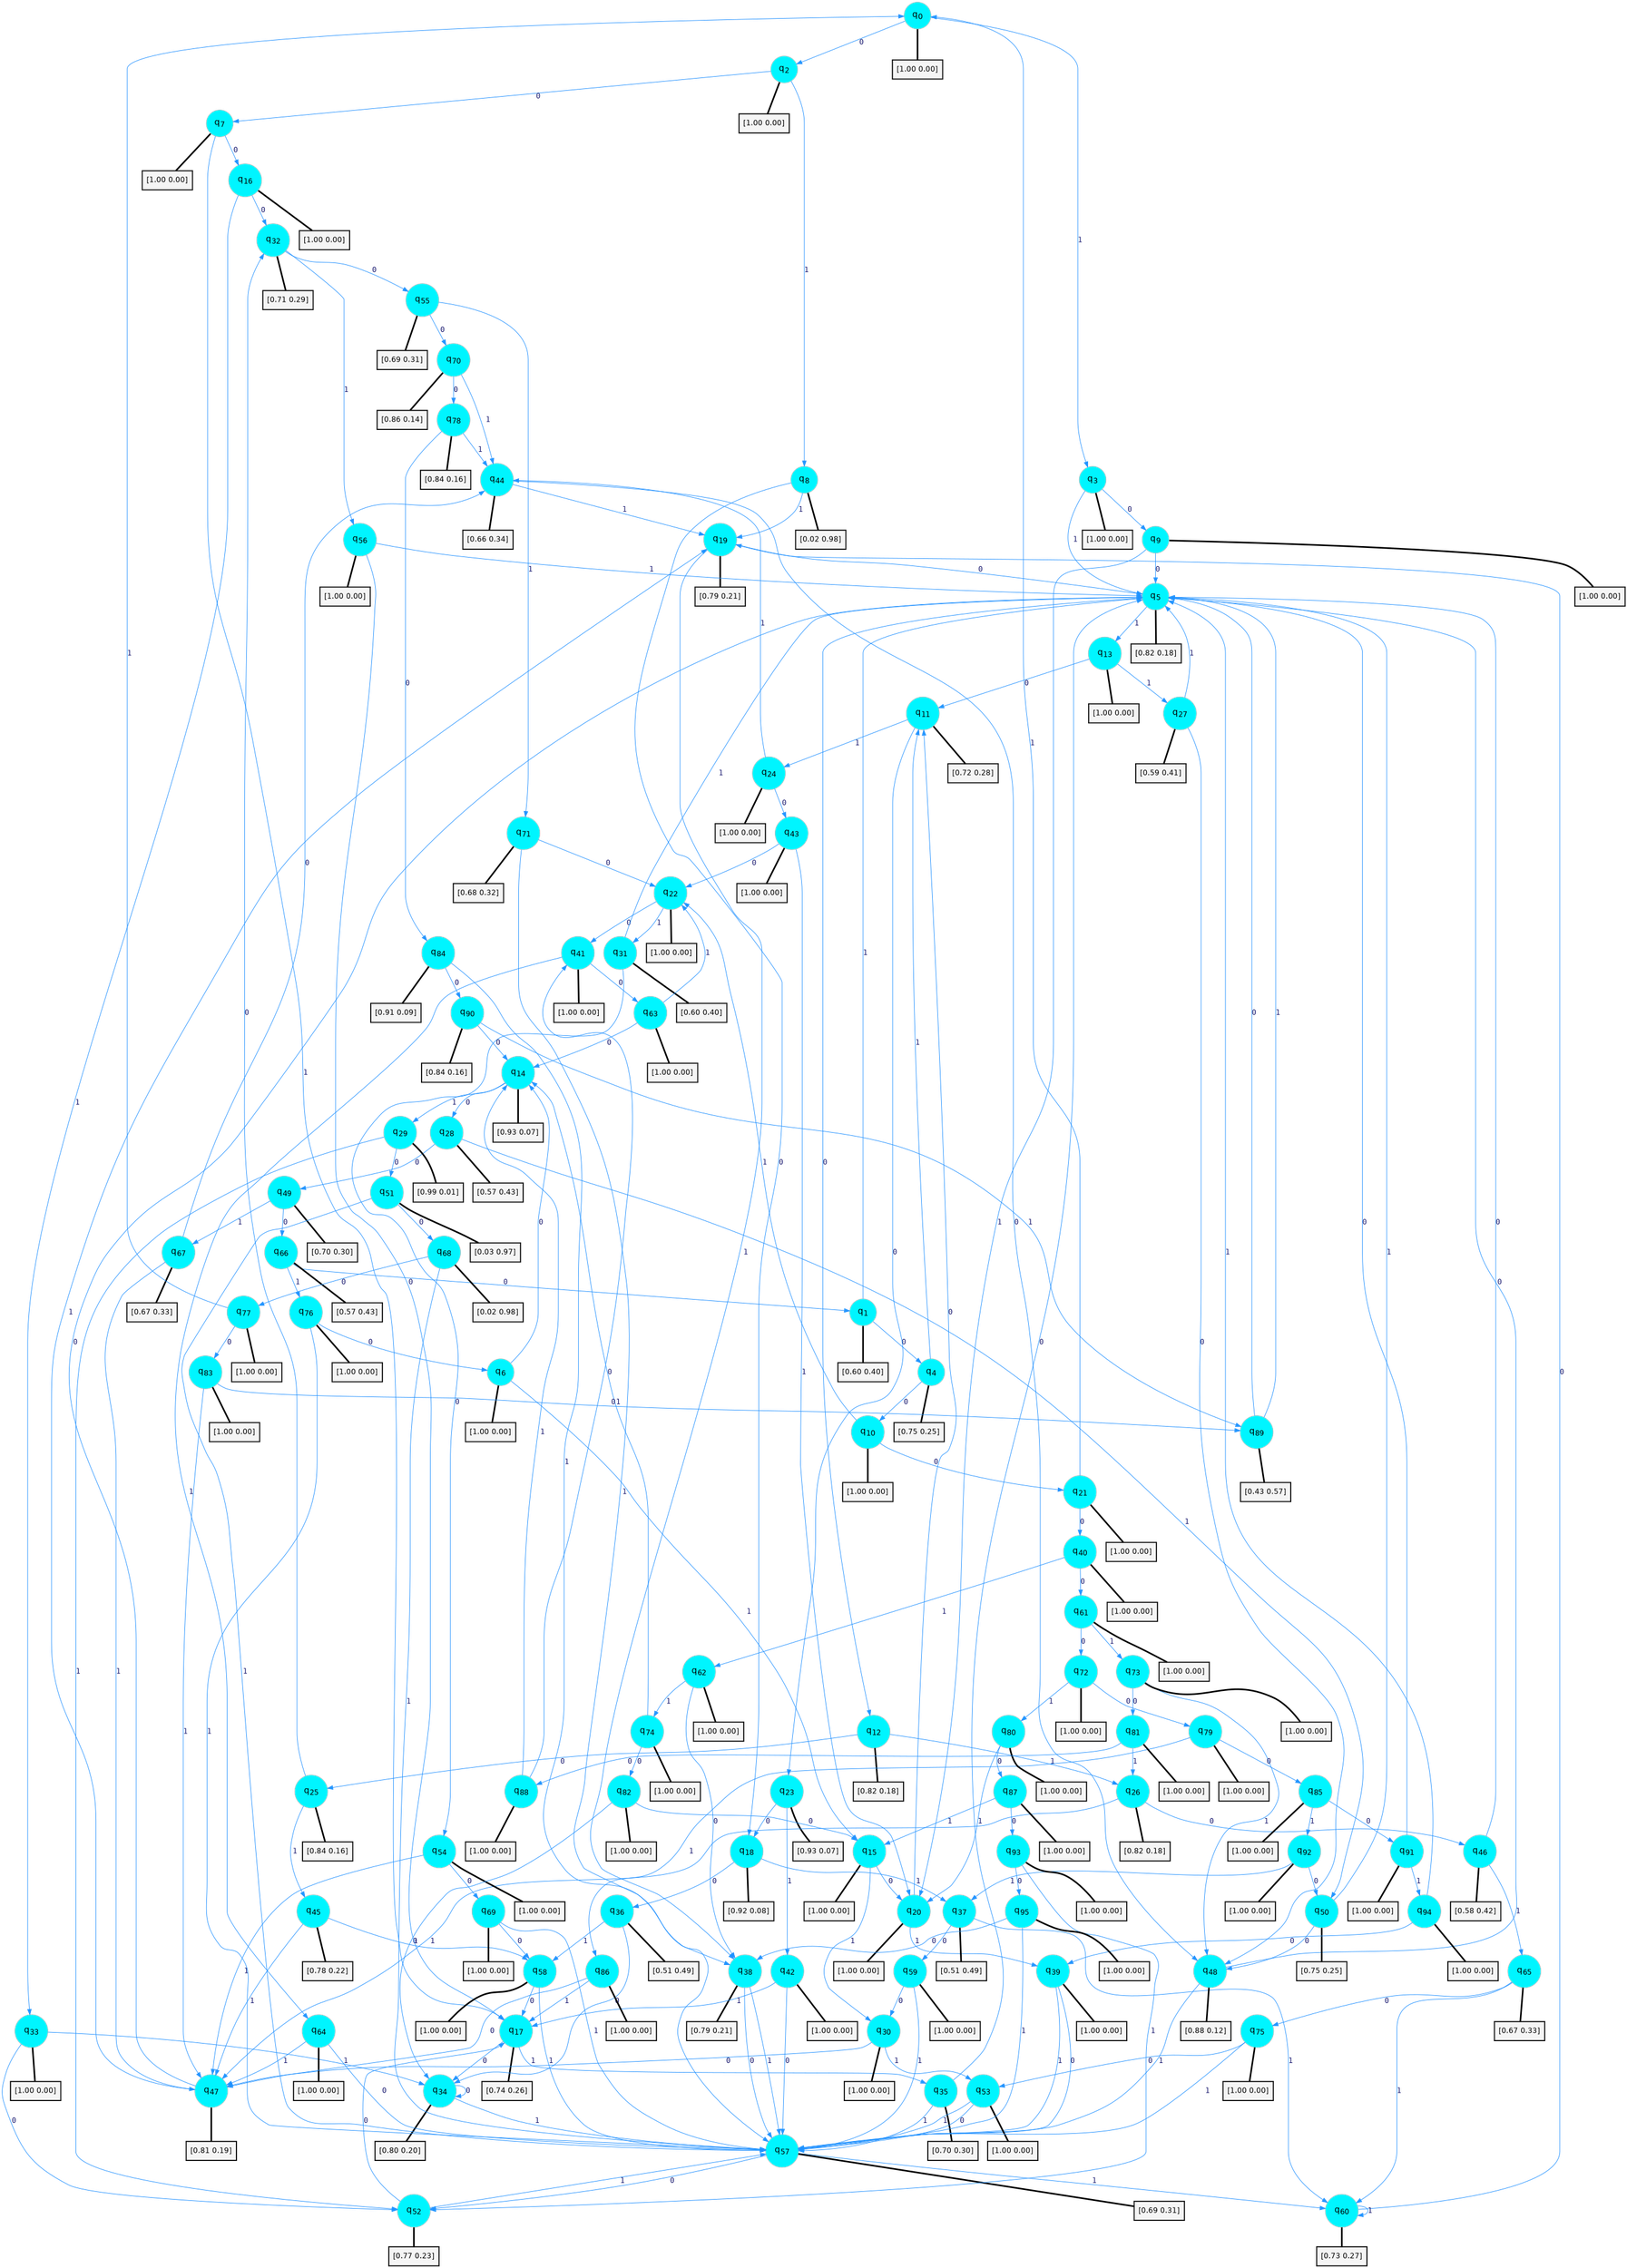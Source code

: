 digraph G {
graph [
bgcolor=transparent, dpi=300, rankdir=TD, size="40,25"];
node [
color=gray, fillcolor=turquoise1, fontcolor=black, fontname=Helvetica, fontsize=16, fontweight=bold, shape=circle, style=filled];
edge [
arrowsize=1, color=dodgerblue1, fontcolor=midnightblue, fontname=courier, fontweight=bold, penwidth=1, style=solid, weight=20];
0[label=<q<SUB>0</SUB>>];
1[label=<q<SUB>1</SUB>>];
2[label=<q<SUB>2</SUB>>];
3[label=<q<SUB>3</SUB>>];
4[label=<q<SUB>4</SUB>>];
5[label=<q<SUB>5</SUB>>];
6[label=<q<SUB>6</SUB>>];
7[label=<q<SUB>7</SUB>>];
8[label=<q<SUB>8</SUB>>];
9[label=<q<SUB>9</SUB>>];
10[label=<q<SUB>10</SUB>>];
11[label=<q<SUB>11</SUB>>];
12[label=<q<SUB>12</SUB>>];
13[label=<q<SUB>13</SUB>>];
14[label=<q<SUB>14</SUB>>];
15[label=<q<SUB>15</SUB>>];
16[label=<q<SUB>16</SUB>>];
17[label=<q<SUB>17</SUB>>];
18[label=<q<SUB>18</SUB>>];
19[label=<q<SUB>19</SUB>>];
20[label=<q<SUB>20</SUB>>];
21[label=<q<SUB>21</SUB>>];
22[label=<q<SUB>22</SUB>>];
23[label=<q<SUB>23</SUB>>];
24[label=<q<SUB>24</SUB>>];
25[label=<q<SUB>25</SUB>>];
26[label=<q<SUB>26</SUB>>];
27[label=<q<SUB>27</SUB>>];
28[label=<q<SUB>28</SUB>>];
29[label=<q<SUB>29</SUB>>];
30[label=<q<SUB>30</SUB>>];
31[label=<q<SUB>31</SUB>>];
32[label=<q<SUB>32</SUB>>];
33[label=<q<SUB>33</SUB>>];
34[label=<q<SUB>34</SUB>>];
35[label=<q<SUB>35</SUB>>];
36[label=<q<SUB>36</SUB>>];
37[label=<q<SUB>37</SUB>>];
38[label=<q<SUB>38</SUB>>];
39[label=<q<SUB>39</SUB>>];
40[label=<q<SUB>40</SUB>>];
41[label=<q<SUB>41</SUB>>];
42[label=<q<SUB>42</SUB>>];
43[label=<q<SUB>43</SUB>>];
44[label=<q<SUB>44</SUB>>];
45[label=<q<SUB>45</SUB>>];
46[label=<q<SUB>46</SUB>>];
47[label=<q<SUB>47</SUB>>];
48[label=<q<SUB>48</SUB>>];
49[label=<q<SUB>49</SUB>>];
50[label=<q<SUB>50</SUB>>];
51[label=<q<SUB>51</SUB>>];
52[label=<q<SUB>52</SUB>>];
53[label=<q<SUB>53</SUB>>];
54[label=<q<SUB>54</SUB>>];
55[label=<q<SUB>55</SUB>>];
56[label=<q<SUB>56</SUB>>];
57[label=<q<SUB>57</SUB>>];
58[label=<q<SUB>58</SUB>>];
59[label=<q<SUB>59</SUB>>];
60[label=<q<SUB>60</SUB>>];
61[label=<q<SUB>61</SUB>>];
62[label=<q<SUB>62</SUB>>];
63[label=<q<SUB>63</SUB>>];
64[label=<q<SUB>64</SUB>>];
65[label=<q<SUB>65</SUB>>];
66[label=<q<SUB>66</SUB>>];
67[label=<q<SUB>67</SUB>>];
68[label=<q<SUB>68</SUB>>];
69[label=<q<SUB>69</SUB>>];
70[label=<q<SUB>70</SUB>>];
71[label=<q<SUB>71</SUB>>];
72[label=<q<SUB>72</SUB>>];
73[label=<q<SUB>73</SUB>>];
74[label=<q<SUB>74</SUB>>];
75[label=<q<SUB>75</SUB>>];
76[label=<q<SUB>76</SUB>>];
77[label=<q<SUB>77</SUB>>];
78[label=<q<SUB>78</SUB>>];
79[label=<q<SUB>79</SUB>>];
80[label=<q<SUB>80</SUB>>];
81[label=<q<SUB>81</SUB>>];
82[label=<q<SUB>82</SUB>>];
83[label=<q<SUB>83</SUB>>];
84[label=<q<SUB>84</SUB>>];
85[label=<q<SUB>85</SUB>>];
86[label=<q<SUB>86</SUB>>];
87[label=<q<SUB>87</SUB>>];
88[label=<q<SUB>88</SUB>>];
89[label=<q<SUB>89</SUB>>];
90[label=<q<SUB>90</SUB>>];
91[label=<q<SUB>91</SUB>>];
92[label=<q<SUB>92</SUB>>];
93[label=<q<SUB>93</SUB>>];
94[label=<q<SUB>94</SUB>>];
95[label=<q<SUB>95</SUB>>];
96[label="[1.00 0.00]", shape=box,fontcolor=black, fontname=Helvetica, fontsize=14, penwidth=2, fillcolor=whitesmoke,color=black];
97[label="[0.60 0.40]", shape=box,fontcolor=black, fontname=Helvetica, fontsize=14, penwidth=2, fillcolor=whitesmoke,color=black];
98[label="[1.00 0.00]", shape=box,fontcolor=black, fontname=Helvetica, fontsize=14, penwidth=2, fillcolor=whitesmoke,color=black];
99[label="[1.00 0.00]", shape=box,fontcolor=black, fontname=Helvetica, fontsize=14, penwidth=2, fillcolor=whitesmoke,color=black];
100[label="[0.75 0.25]", shape=box,fontcolor=black, fontname=Helvetica, fontsize=14, penwidth=2, fillcolor=whitesmoke,color=black];
101[label="[0.82 0.18]", shape=box,fontcolor=black, fontname=Helvetica, fontsize=14, penwidth=2, fillcolor=whitesmoke,color=black];
102[label="[1.00 0.00]", shape=box,fontcolor=black, fontname=Helvetica, fontsize=14, penwidth=2, fillcolor=whitesmoke,color=black];
103[label="[1.00 0.00]", shape=box,fontcolor=black, fontname=Helvetica, fontsize=14, penwidth=2, fillcolor=whitesmoke,color=black];
104[label="[0.02 0.98]", shape=box,fontcolor=black, fontname=Helvetica, fontsize=14, penwidth=2, fillcolor=whitesmoke,color=black];
105[label="[1.00 0.00]", shape=box,fontcolor=black, fontname=Helvetica, fontsize=14, penwidth=2, fillcolor=whitesmoke,color=black];
106[label="[1.00 0.00]", shape=box,fontcolor=black, fontname=Helvetica, fontsize=14, penwidth=2, fillcolor=whitesmoke,color=black];
107[label="[0.72 0.28]", shape=box,fontcolor=black, fontname=Helvetica, fontsize=14, penwidth=2, fillcolor=whitesmoke,color=black];
108[label="[0.82 0.18]", shape=box,fontcolor=black, fontname=Helvetica, fontsize=14, penwidth=2, fillcolor=whitesmoke,color=black];
109[label="[1.00 0.00]", shape=box,fontcolor=black, fontname=Helvetica, fontsize=14, penwidth=2, fillcolor=whitesmoke,color=black];
110[label="[0.93 0.07]", shape=box,fontcolor=black, fontname=Helvetica, fontsize=14, penwidth=2, fillcolor=whitesmoke,color=black];
111[label="[1.00 0.00]", shape=box,fontcolor=black, fontname=Helvetica, fontsize=14, penwidth=2, fillcolor=whitesmoke,color=black];
112[label="[1.00 0.00]", shape=box,fontcolor=black, fontname=Helvetica, fontsize=14, penwidth=2, fillcolor=whitesmoke,color=black];
113[label="[0.74 0.26]", shape=box,fontcolor=black, fontname=Helvetica, fontsize=14, penwidth=2, fillcolor=whitesmoke,color=black];
114[label="[0.92 0.08]", shape=box,fontcolor=black, fontname=Helvetica, fontsize=14, penwidth=2, fillcolor=whitesmoke,color=black];
115[label="[0.79 0.21]", shape=box,fontcolor=black, fontname=Helvetica, fontsize=14, penwidth=2, fillcolor=whitesmoke,color=black];
116[label="[1.00 0.00]", shape=box,fontcolor=black, fontname=Helvetica, fontsize=14, penwidth=2, fillcolor=whitesmoke,color=black];
117[label="[1.00 0.00]", shape=box,fontcolor=black, fontname=Helvetica, fontsize=14, penwidth=2, fillcolor=whitesmoke,color=black];
118[label="[1.00 0.00]", shape=box,fontcolor=black, fontname=Helvetica, fontsize=14, penwidth=2, fillcolor=whitesmoke,color=black];
119[label="[0.93 0.07]", shape=box,fontcolor=black, fontname=Helvetica, fontsize=14, penwidth=2, fillcolor=whitesmoke,color=black];
120[label="[1.00 0.00]", shape=box,fontcolor=black, fontname=Helvetica, fontsize=14, penwidth=2, fillcolor=whitesmoke,color=black];
121[label="[0.84 0.16]", shape=box,fontcolor=black, fontname=Helvetica, fontsize=14, penwidth=2, fillcolor=whitesmoke,color=black];
122[label="[0.82 0.18]", shape=box,fontcolor=black, fontname=Helvetica, fontsize=14, penwidth=2, fillcolor=whitesmoke,color=black];
123[label="[0.59 0.41]", shape=box,fontcolor=black, fontname=Helvetica, fontsize=14, penwidth=2, fillcolor=whitesmoke,color=black];
124[label="[0.57 0.43]", shape=box,fontcolor=black, fontname=Helvetica, fontsize=14, penwidth=2, fillcolor=whitesmoke,color=black];
125[label="[0.99 0.01]", shape=box,fontcolor=black, fontname=Helvetica, fontsize=14, penwidth=2, fillcolor=whitesmoke,color=black];
126[label="[1.00 0.00]", shape=box,fontcolor=black, fontname=Helvetica, fontsize=14, penwidth=2, fillcolor=whitesmoke,color=black];
127[label="[0.60 0.40]", shape=box,fontcolor=black, fontname=Helvetica, fontsize=14, penwidth=2, fillcolor=whitesmoke,color=black];
128[label="[0.71 0.29]", shape=box,fontcolor=black, fontname=Helvetica, fontsize=14, penwidth=2, fillcolor=whitesmoke,color=black];
129[label="[1.00 0.00]", shape=box,fontcolor=black, fontname=Helvetica, fontsize=14, penwidth=2, fillcolor=whitesmoke,color=black];
130[label="[0.80 0.20]", shape=box,fontcolor=black, fontname=Helvetica, fontsize=14, penwidth=2, fillcolor=whitesmoke,color=black];
131[label="[0.70 0.30]", shape=box,fontcolor=black, fontname=Helvetica, fontsize=14, penwidth=2, fillcolor=whitesmoke,color=black];
132[label="[0.51 0.49]", shape=box,fontcolor=black, fontname=Helvetica, fontsize=14, penwidth=2, fillcolor=whitesmoke,color=black];
133[label="[0.51 0.49]", shape=box,fontcolor=black, fontname=Helvetica, fontsize=14, penwidth=2, fillcolor=whitesmoke,color=black];
134[label="[0.79 0.21]", shape=box,fontcolor=black, fontname=Helvetica, fontsize=14, penwidth=2, fillcolor=whitesmoke,color=black];
135[label="[1.00 0.00]", shape=box,fontcolor=black, fontname=Helvetica, fontsize=14, penwidth=2, fillcolor=whitesmoke,color=black];
136[label="[1.00 0.00]", shape=box,fontcolor=black, fontname=Helvetica, fontsize=14, penwidth=2, fillcolor=whitesmoke,color=black];
137[label="[1.00 0.00]", shape=box,fontcolor=black, fontname=Helvetica, fontsize=14, penwidth=2, fillcolor=whitesmoke,color=black];
138[label="[1.00 0.00]", shape=box,fontcolor=black, fontname=Helvetica, fontsize=14, penwidth=2, fillcolor=whitesmoke,color=black];
139[label="[1.00 0.00]", shape=box,fontcolor=black, fontname=Helvetica, fontsize=14, penwidth=2, fillcolor=whitesmoke,color=black];
140[label="[0.66 0.34]", shape=box,fontcolor=black, fontname=Helvetica, fontsize=14, penwidth=2, fillcolor=whitesmoke,color=black];
141[label="[0.78 0.22]", shape=box,fontcolor=black, fontname=Helvetica, fontsize=14, penwidth=2, fillcolor=whitesmoke,color=black];
142[label="[0.58 0.42]", shape=box,fontcolor=black, fontname=Helvetica, fontsize=14, penwidth=2, fillcolor=whitesmoke,color=black];
143[label="[0.81 0.19]", shape=box,fontcolor=black, fontname=Helvetica, fontsize=14, penwidth=2, fillcolor=whitesmoke,color=black];
144[label="[0.88 0.12]", shape=box,fontcolor=black, fontname=Helvetica, fontsize=14, penwidth=2, fillcolor=whitesmoke,color=black];
145[label="[0.70 0.30]", shape=box,fontcolor=black, fontname=Helvetica, fontsize=14, penwidth=2, fillcolor=whitesmoke,color=black];
146[label="[0.75 0.25]", shape=box,fontcolor=black, fontname=Helvetica, fontsize=14, penwidth=2, fillcolor=whitesmoke,color=black];
147[label="[0.03 0.97]", shape=box,fontcolor=black, fontname=Helvetica, fontsize=14, penwidth=2, fillcolor=whitesmoke,color=black];
148[label="[0.77 0.23]", shape=box,fontcolor=black, fontname=Helvetica, fontsize=14, penwidth=2, fillcolor=whitesmoke,color=black];
149[label="[1.00 0.00]", shape=box,fontcolor=black, fontname=Helvetica, fontsize=14, penwidth=2, fillcolor=whitesmoke,color=black];
150[label="[1.00 0.00]", shape=box,fontcolor=black, fontname=Helvetica, fontsize=14, penwidth=2, fillcolor=whitesmoke,color=black];
151[label="[0.69 0.31]", shape=box,fontcolor=black, fontname=Helvetica, fontsize=14, penwidth=2, fillcolor=whitesmoke,color=black];
152[label="[1.00 0.00]", shape=box,fontcolor=black, fontname=Helvetica, fontsize=14, penwidth=2, fillcolor=whitesmoke,color=black];
153[label="[0.69 0.31]", shape=box,fontcolor=black, fontname=Helvetica, fontsize=14, penwidth=2, fillcolor=whitesmoke,color=black];
154[label="[1.00 0.00]", shape=box,fontcolor=black, fontname=Helvetica, fontsize=14, penwidth=2, fillcolor=whitesmoke,color=black];
155[label="[1.00 0.00]", shape=box,fontcolor=black, fontname=Helvetica, fontsize=14, penwidth=2, fillcolor=whitesmoke,color=black];
156[label="[0.73 0.27]", shape=box,fontcolor=black, fontname=Helvetica, fontsize=14, penwidth=2, fillcolor=whitesmoke,color=black];
157[label="[1.00 0.00]", shape=box,fontcolor=black, fontname=Helvetica, fontsize=14, penwidth=2, fillcolor=whitesmoke,color=black];
158[label="[1.00 0.00]", shape=box,fontcolor=black, fontname=Helvetica, fontsize=14, penwidth=2, fillcolor=whitesmoke,color=black];
159[label="[1.00 0.00]", shape=box,fontcolor=black, fontname=Helvetica, fontsize=14, penwidth=2, fillcolor=whitesmoke,color=black];
160[label="[1.00 0.00]", shape=box,fontcolor=black, fontname=Helvetica, fontsize=14, penwidth=2, fillcolor=whitesmoke,color=black];
161[label="[0.67 0.33]", shape=box,fontcolor=black, fontname=Helvetica, fontsize=14, penwidth=2, fillcolor=whitesmoke,color=black];
162[label="[0.57 0.43]", shape=box,fontcolor=black, fontname=Helvetica, fontsize=14, penwidth=2, fillcolor=whitesmoke,color=black];
163[label="[0.67 0.33]", shape=box,fontcolor=black, fontname=Helvetica, fontsize=14, penwidth=2, fillcolor=whitesmoke,color=black];
164[label="[0.02 0.98]", shape=box,fontcolor=black, fontname=Helvetica, fontsize=14, penwidth=2, fillcolor=whitesmoke,color=black];
165[label="[1.00 0.00]", shape=box,fontcolor=black, fontname=Helvetica, fontsize=14, penwidth=2, fillcolor=whitesmoke,color=black];
166[label="[0.86 0.14]", shape=box,fontcolor=black, fontname=Helvetica, fontsize=14, penwidth=2, fillcolor=whitesmoke,color=black];
167[label="[0.68 0.32]", shape=box,fontcolor=black, fontname=Helvetica, fontsize=14, penwidth=2, fillcolor=whitesmoke,color=black];
168[label="[1.00 0.00]", shape=box,fontcolor=black, fontname=Helvetica, fontsize=14, penwidth=2, fillcolor=whitesmoke,color=black];
169[label="[1.00 0.00]", shape=box,fontcolor=black, fontname=Helvetica, fontsize=14, penwidth=2, fillcolor=whitesmoke,color=black];
170[label="[1.00 0.00]", shape=box,fontcolor=black, fontname=Helvetica, fontsize=14, penwidth=2, fillcolor=whitesmoke,color=black];
171[label="[1.00 0.00]", shape=box,fontcolor=black, fontname=Helvetica, fontsize=14, penwidth=2, fillcolor=whitesmoke,color=black];
172[label="[1.00 0.00]", shape=box,fontcolor=black, fontname=Helvetica, fontsize=14, penwidth=2, fillcolor=whitesmoke,color=black];
173[label="[1.00 0.00]", shape=box,fontcolor=black, fontname=Helvetica, fontsize=14, penwidth=2, fillcolor=whitesmoke,color=black];
174[label="[0.84 0.16]", shape=box,fontcolor=black, fontname=Helvetica, fontsize=14, penwidth=2, fillcolor=whitesmoke,color=black];
175[label="[1.00 0.00]", shape=box,fontcolor=black, fontname=Helvetica, fontsize=14, penwidth=2, fillcolor=whitesmoke,color=black];
176[label="[1.00 0.00]", shape=box,fontcolor=black, fontname=Helvetica, fontsize=14, penwidth=2, fillcolor=whitesmoke,color=black];
177[label="[1.00 0.00]", shape=box,fontcolor=black, fontname=Helvetica, fontsize=14, penwidth=2, fillcolor=whitesmoke,color=black];
178[label="[1.00 0.00]", shape=box,fontcolor=black, fontname=Helvetica, fontsize=14, penwidth=2, fillcolor=whitesmoke,color=black];
179[label="[1.00 0.00]", shape=box,fontcolor=black, fontname=Helvetica, fontsize=14, penwidth=2, fillcolor=whitesmoke,color=black];
180[label="[0.91 0.09]", shape=box,fontcolor=black, fontname=Helvetica, fontsize=14, penwidth=2, fillcolor=whitesmoke,color=black];
181[label="[1.00 0.00]", shape=box,fontcolor=black, fontname=Helvetica, fontsize=14, penwidth=2, fillcolor=whitesmoke,color=black];
182[label="[1.00 0.00]", shape=box,fontcolor=black, fontname=Helvetica, fontsize=14, penwidth=2, fillcolor=whitesmoke,color=black];
183[label="[1.00 0.00]", shape=box,fontcolor=black, fontname=Helvetica, fontsize=14, penwidth=2, fillcolor=whitesmoke,color=black];
184[label="[1.00 0.00]", shape=box,fontcolor=black, fontname=Helvetica, fontsize=14, penwidth=2, fillcolor=whitesmoke,color=black];
185[label="[0.43 0.57]", shape=box,fontcolor=black, fontname=Helvetica, fontsize=14, penwidth=2, fillcolor=whitesmoke,color=black];
186[label="[0.84 0.16]", shape=box,fontcolor=black, fontname=Helvetica, fontsize=14, penwidth=2, fillcolor=whitesmoke,color=black];
187[label="[1.00 0.00]", shape=box,fontcolor=black, fontname=Helvetica, fontsize=14, penwidth=2, fillcolor=whitesmoke,color=black];
188[label="[1.00 0.00]", shape=box,fontcolor=black, fontname=Helvetica, fontsize=14, penwidth=2, fillcolor=whitesmoke,color=black];
189[label="[1.00 0.00]", shape=box,fontcolor=black, fontname=Helvetica, fontsize=14, penwidth=2, fillcolor=whitesmoke,color=black];
190[label="[1.00 0.00]", shape=box,fontcolor=black, fontname=Helvetica, fontsize=14, penwidth=2, fillcolor=whitesmoke,color=black];
191[label="[1.00 0.00]", shape=box,fontcolor=black, fontname=Helvetica, fontsize=14, penwidth=2, fillcolor=whitesmoke,color=black];
0->2 [label=0];
0->3 [label=1];
0->96 [arrowhead=none, penwidth=3,color=black];
1->4 [label=0];
1->5 [label=1];
1->97 [arrowhead=none, penwidth=3,color=black];
2->7 [label=0];
2->8 [label=1];
2->98 [arrowhead=none, penwidth=3,color=black];
3->9 [label=0];
3->5 [label=1];
3->99 [arrowhead=none, penwidth=3,color=black];
4->10 [label=0];
4->11 [label=1];
4->100 [arrowhead=none, penwidth=3,color=black];
5->12 [label=0];
5->13 [label=1];
5->101 [arrowhead=none, penwidth=3,color=black];
6->14 [label=0];
6->15 [label=1];
6->102 [arrowhead=none, penwidth=3,color=black];
7->16 [label=0];
7->17 [label=1];
7->103 [arrowhead=none, penwidth=3,color=black];
8->18 [label=0];
8->19 [label=1];
8->104 [arrowhead=none, penwidth=3,color=black];
9->5 [label=0];
9->20 [label=1];
9->105 [arrowhead=none, penwidth=3,color=black];
10->21 [label=0];
10->22 [label=1];
10->106 [arrowhead=none, penwidth=3,color=black];
11->23 [label=0];
11->24 [label=1];
11->107 [arrowhead=none, penwidth=3,color=black];
12->25 [label=0];
12->26 [label=1];
12->108 [arrowhead=none, penwidth=3,color=black];
13->11 [label=0];
13->27 [label=1];
13->109 [arrowhead=none, penwidth=3,color=black];
14->28 [label=0];
14->29 [label=1];
14->110 [arrowhead=none, penwidth=3,color=black];
15->20 [label=0];
15->30 [label=1];
15->111 [arrowhead=none, penwidth=3,color=black];
16->32 [label=0];
16->33 [label=1];
16->112 [arrowhead=none, penwidth=3,color=black];
17->34 [label=0];
17->35 [label=1];
17->113 [arrowhead=none, penwidth=3,color=black];
18->36 [label=0];
18->37 [label=1];
18->114 [arrowhead=none, penwidth=3,color=black];
19->5 [label=0];
19->38 [label=1];
19->115 [arrowhead=none, penwidth=3,color=black];
20->11 [label=0];
20->39 [label=1];
20->116 [arrowhead=none, penwidth=3,color=black];
21->40 [label=0];
21->0 [label=1];
21->117 [arrowhead=none, penwidth=3,color=black];
22->41 [label=0];
22->31 [label=1];
22->118 [arrowhead=none, penwidth=3,color=black];
23->18 [label=0];
23->42 [label=1];
23->119 [arrowhead=none, penwidth=3,color=black];
24->43 [label=0];
24->44 [label=1];
24->120 [arrowhead=none, penwidth=3,color=black];
25->32 [label=0];
25->45 [label=1];
25->121 [arrowhead=none, penwidth=3,color=black];
26->46 [label=0];
26->47 [label=1];
26->122 [arrowhead=none, penwidth=3,color=black];
27->48 [label=0];
27->5 [label=1];
27->123 [arrowhead=none, penwidth=3,color=black];
28->49 [label=0];
28->50 [label=1];
28->124 [arrowhead=none, penwidth=3,color=black];
29->51 [label=0];
29->52 [label=1];
29->125 [arrowhead=none, penwidth=3,color=black];
30->47 [label=0];
30->53 [label=1];
30->126 [arrowhead=none, penwidth=3,color=black];
31->54 [label=0];
31->5 [label=1];
31->127 [arrowhead=none, penwidth=3,color=black];
32->55 [label=0];
32->56 [label=1];
32->128 [arrowhead=none, penwidth=3,color=black];
33->52 [label=0];
33->34 [label=1];
33->129 [arrowhead=none, penwidth=3,color=black];
34->34 [label=0];
34->57 [label=1];
34->130 [arrowhead=none, penwidth=3,color=black];
35->5 [label=0];
35->57 [label=1];
35->131 [arrowhead=none, penwidth=3,color=black];
36->34 [label=0];
36->58 [label=1];
36->132 [arrowhead=none, penwidth=3,color=black];
37->59 [label=0];
37->60 [label=1];
37->133 [arrowhead=none, penwidth=3,color=black];
38->57 [label=0];
38->57 [label=1];
38->134 [arrowhead=none, penwidth=3,color=black];
39->57 [label=0];
39->57 [label=1];
39->135 [arrowhead=none, penwidth=3,color=black];
40->61 [label=0];
40->62 [label=1];
40->136 [arrowhead=none, penwidth=3,color=black];
41->63 [label=0];
41->64 [label=1];
41->137 [arrowhead=none, penwidth=3,color=black];
42->57 [label=0];
42->17 [label=1];
42->138 [arrowhead=none, penwidth=3,color=black];
43->22 [label=0];
43->20 [label=1];
43->139 [arrowhead=none, penwidth=3,color=black];
44->48 [label=0];
44->19 [label=1];
44->140 [arrowhead=none, penwidth=3,color=black];
45->58 [label=0];
45->47 [label=1];
45->141 [arrowhead=none, penwidth=3,color=black];
46->5 [label=0];
46->65 [label=1];
46->142 [arrowhead=none, penwidth=3,color=black];
47->5 [label=0];
47->19 [label=1];
47->143 [arrowhead=none, penwidth=3,color=black];
48->5 [label=0];
48->57 [label=1];
48->144 [arrowhead=none, penwidth=3,color=black];
49->66 [label=0];
49->67 [label=1];
49->145 [arrowhead=none, penwidth=3,color=black];
50->48 [label=0];
50->5 [label=1];
50->146 [arrowhead=none, penwidth=3,color=black];
51->68 [label=0];
51->57 [label=1];
51->147 [arrowhead=none, penwidth=3,color=black];
52->17 [label=0];
52->57 [label=1];
52->148 [arrowhead=none, penwidth=3,color=black];
53->57 [label=0];
53->57 [label=1];
53->149 [arrowhead=none, penwidth=3,color=black];
54->69 [label=0];
54->47 [label=1];
54->150 [arrowhead=none, penwidth=3,color=black];
55->70 [label=0];
55->71 [label=1];
55->151 [arrowhead=none, penwidth=3,color=black];
56->17 [label=0];
56->5 [label=1];
56->152 [arrowhead=none, penwidth=3,color=black];
57->52 [label=0];
57->60 [label=1];
57->153 [arrowhead=none, penwidth=3,color=black];
58->17 [label=0];
58->57 [label=1];
58->154 [arrowhead=none, penwidth=3,color=black];
59->30 [label=0];
59->57 [label=1];
59->155 [arrowhead=none, penwidth=3,color=black];
60->19 [label=0];
60->60 [label=1];
60->156 [arrowhead=none, penwidth=3,color=black];
61->72 [label=0];
61->73 [label=1];
61->157 [arrowhead=none, penwidth=3,color=black];
62->38 [label=0];
62->74 [label=1];
62->158 [arrowhead=none, penwidth=3,color=black];
63->14 [label=0];
63->22 [label=1];
63->159 [arrowhead=none, penwidth=3,color=black];
64->57 [label=0];
64->47 [label=1];
64->160 [arrowhead=none, penwidth=3,color=black];
65->75 [label=0];
65->60 [label=1];
65->161 [arrowhead=none, penwidth=3,color=black];
66->1 [label=0];
66->76 [label=1];
66->162 [arrowhead=none, penwidth=3,color=black];
67->44 [label=0];
67->47 [label=1];
67->163 [arrowhead=none, penwidth=3,color=black];
68->77 [label=0];
68->57 [label=1];
68->164 [arrowhead=none, penwidth=3,color=black];
69->58 [label=0];
69->57 [label=1];
69->165 [arrowhead=none, penwidth=3,color=black];
70->78 [label=0];
70->44 [label=1];
70->166 [arrowhead=none, penwidth=3,color=black];
71->22 [label=0];
71->57 [label=1];
71->167 [arrowhead=none, penwidth=3,color=black];
72->79 [label=0];
72->80 [label=1];
72->168 [arrowhead=none, penwidth=3,color=black];
73->81 [label=0];
73->48 [label=1];
73->169 [arrowhead=none, penwidth=3,color=black];
74->82 [label=0];
74->14 [label=1];
74->170 [arrowhead=none, penwidth=3,color=black];
75->53 [label=0];
75->57 [label=1];
75->171 [arrowhead=none, penwidth=3,color=black];
76->6 [label=0];
76->57 [label=1];
76->172 [arrowhead=none, penwidth=3,color=black];
77->83 [label=0];
77->0 [label=1];
77->173 [arrowhead=none, penwidth=3,color=black];
78->84 [label=0];
78->44 [label=1];
78->174 [arrowhead=none, penwidth=3,color=black];
79->85 [label=0];
79->86 [label=1];
79->175 [arrowhead=none, penwidth=3,color=black];
80->87 [label=0];
80->20 [label=1];
80->176 [arrowhead=none, penwidth=3,color=black];
81->88 [label=0];
81->26 [label=1];
81->177 [arrowhead=none, penwidth=3,color=black];
82->15 [label=0];
82->34 [label=1];
82->178 [arrowhead=none, penwidth=3,color=black];
83->89 [label=0];
83->47 [label=1];
83->179 [arrowhead=none, penwidth=3,color=black];
84->90 [label=0];
84->38 [label=1];
84->180 [arrowhead=none, penwidth=3,color=black];
85->91 [label=0];
85->92 [label=1];
85->181 [arrowhead=none, penwidth=3,color=black];
86->47 [label=0];
86->17 [label=1];
86->182 [arrowhead=none, penwidth=3,color=black];
87->93 [label=0];
87->15 [label=1];
87->183 [arrowhead=none, penwidth=3,color=black];
88->41 [label=0];
88->14 [label=1];
88->184 [arrowhead=none, penwidth=3,color=black];
89->5 [label=0];
89->5 [label=1];
89->185 [arrowhead=none, penwidth=3,color=black];
90->14 [label=0];
90->89 [label=1];
90->186 [arrowhead=none, penwidth=3,color=black];
91->5 [label=0];
91->94 [label=1];
91->187 [arrowhead=none, penwidth=3,color=black];
92->50 [label=0];
92->37 [label=1];
92->188 [arrowhead=none, penwidth=3,color=black];
93->95 [label=0];
93->52 [label=1];
93->189 [arrowhead=none, penwidth=3,color=black];
94->39 [label=0];
94->5 [label=1];
94->190 [arrowhead=none, penwidth=3,color=black];
95->38 [label=0];
95->57 [label=1];
95->191 [arrowhead=none, penwidth=3,color=black];
}
